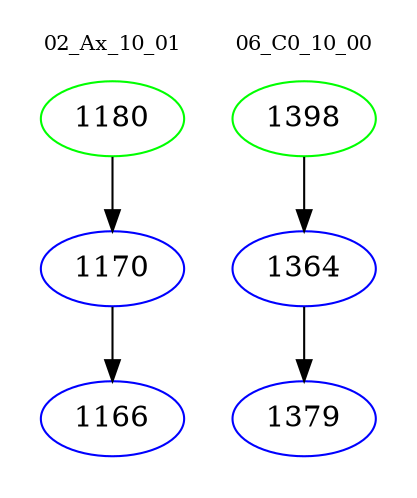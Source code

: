 digraph{
subgraph cluster_0 {
color = white
label = "02_Ax_10_01";
fontsize=10;
T0_1180 [label="1180", color="green"]
T0_1180 -> T0_1170 [color="black"]
T0_1170 [label="1170", color="blue"]
T0_1170 -> T0_1166 [color="black"]
T0_1166 [label="1166", color="blue"]
}
subgraph cluster_1 {
color = white
label = "06_C0_10_00";
fontsize=10;
T1_1398 [label="1398", color="green"]
T1_1398 -> T1_1364 [color="black"]
T1_1364 [label="1364", color="blue"]
T1_1364 -> T1_1379 [color="black"]
T1_1379 [label="1379", color="blue"]
}
}

